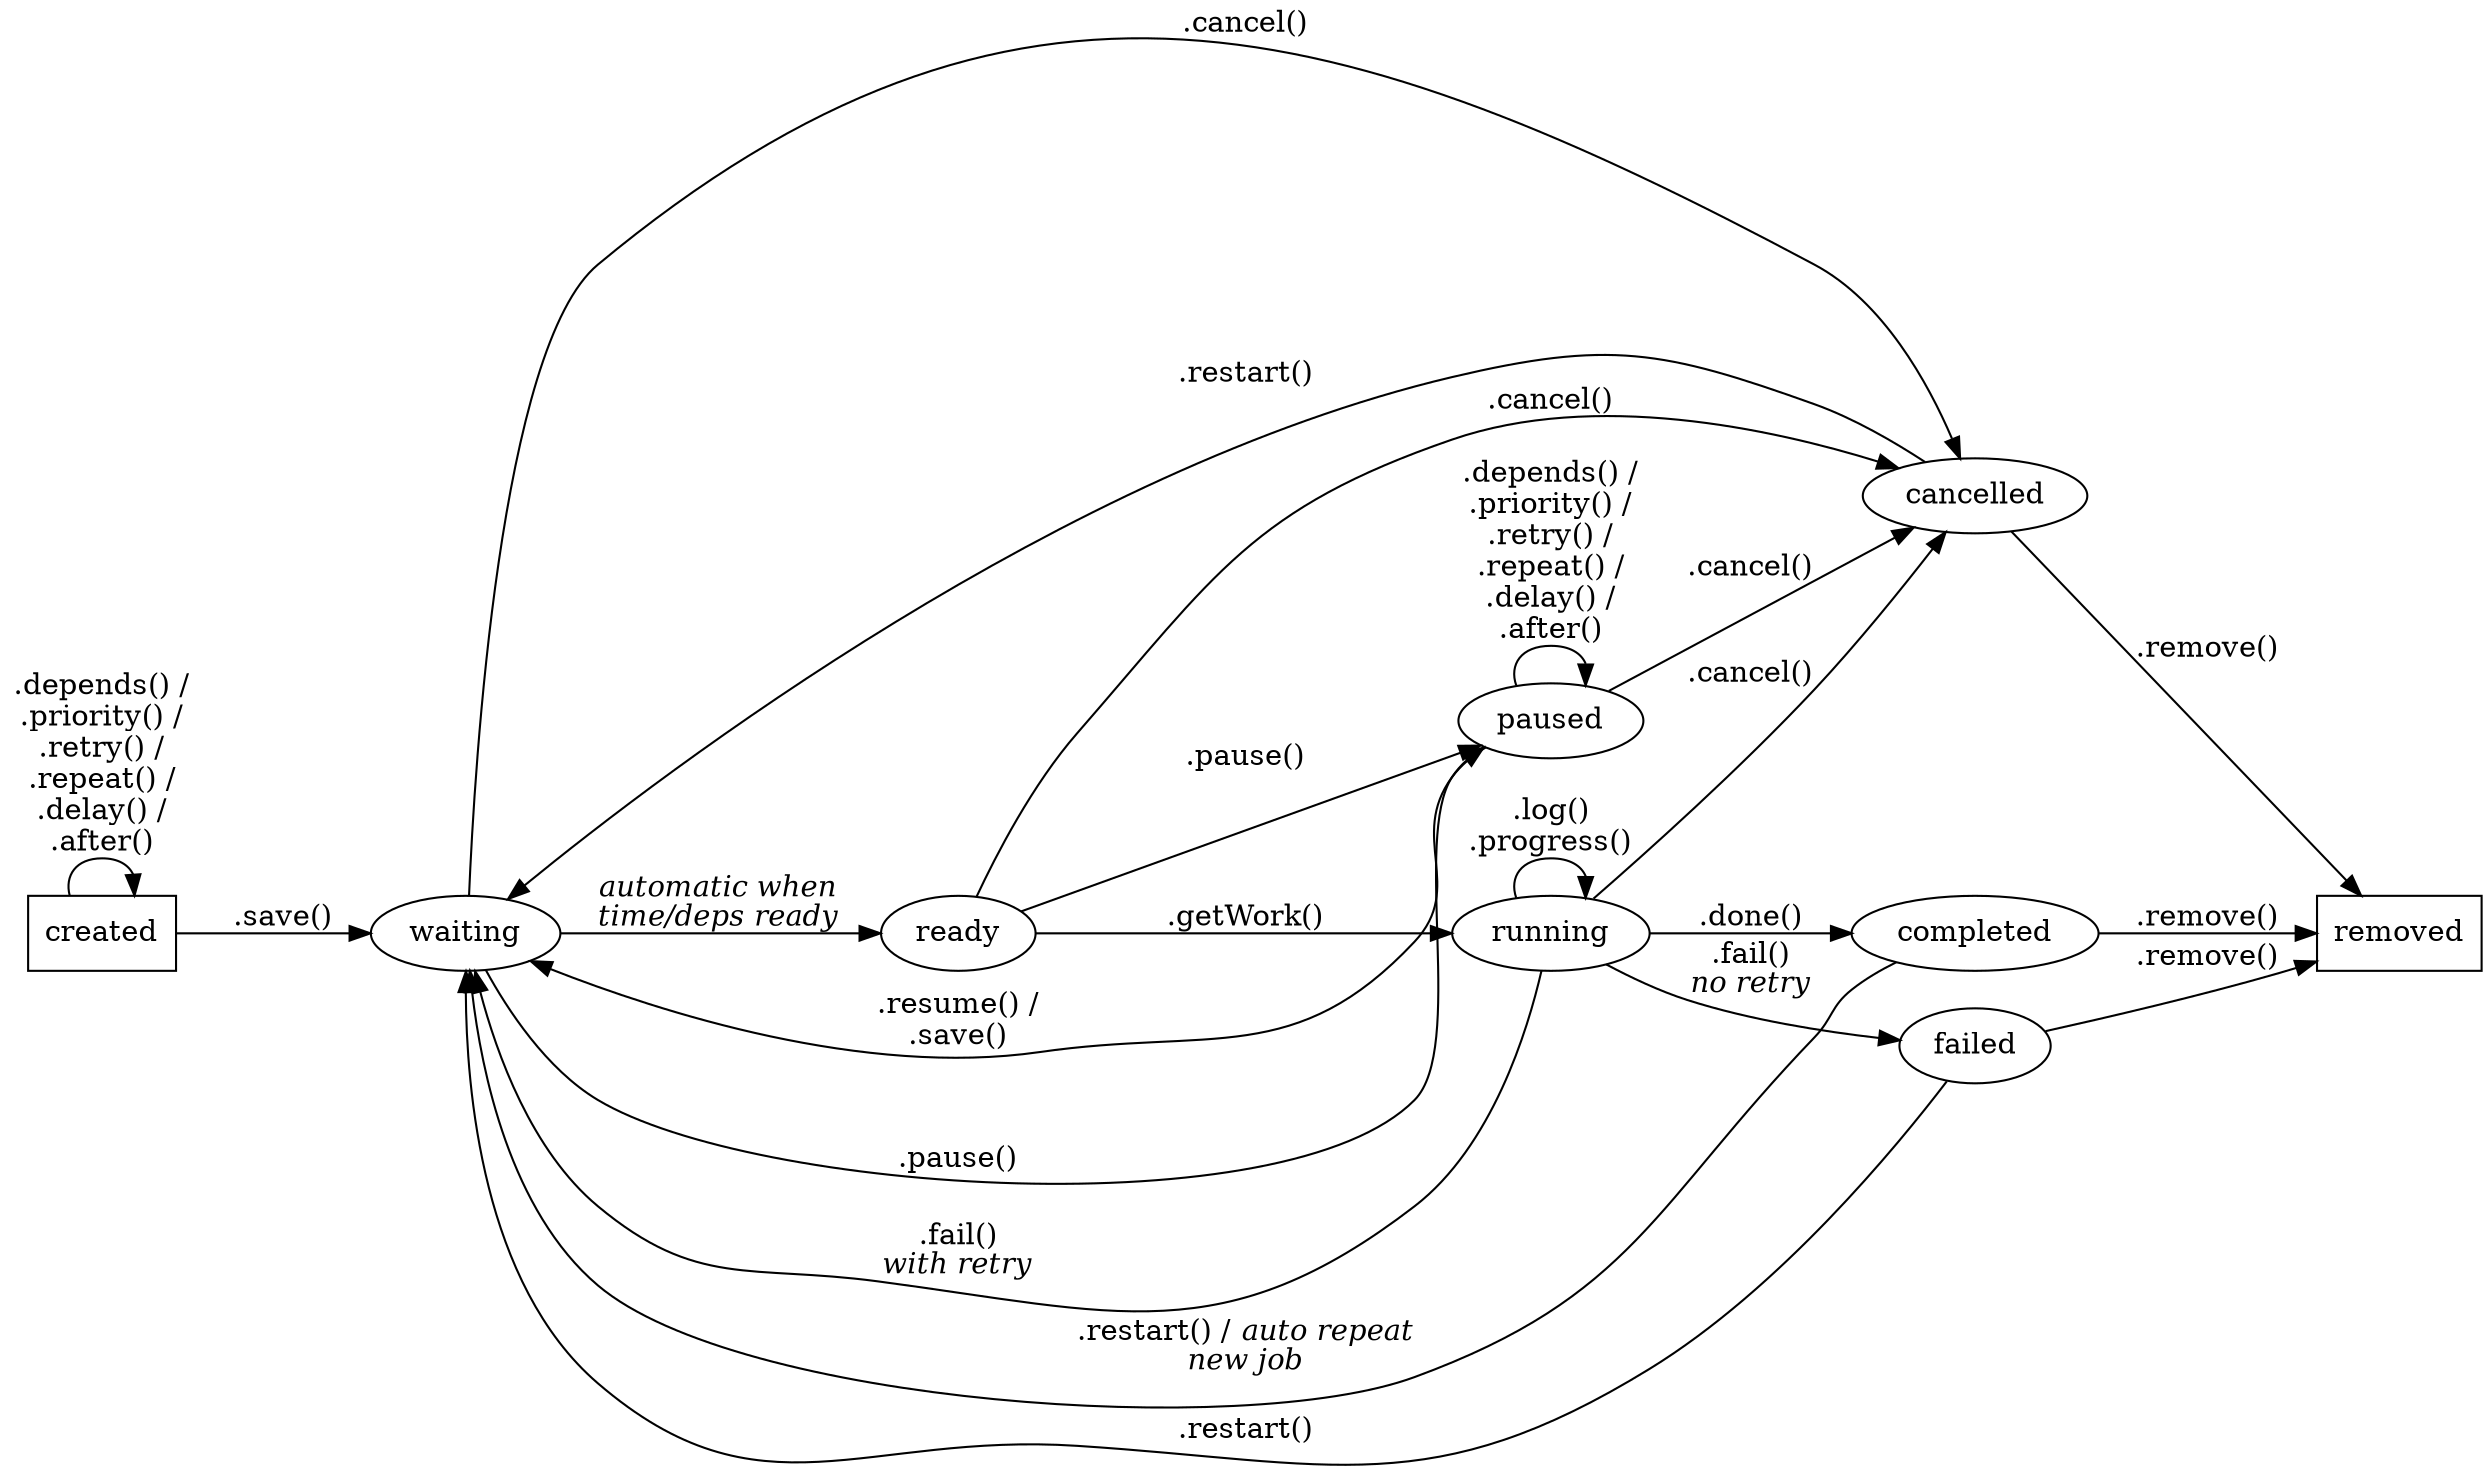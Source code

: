 digraph jobStatus {

  graph [splines="spline" mclimit=1.0 ratio=auto rankdir=LR]

  created [shape=box];
  waiting;
  paused;
  ready;
  running;
  failed;
  cancelled;
  completed;
  removed [shape=box];
  created -> waiting [label=".save()" weight=100.0];
  waiting -> ready [label=<<I>automatic when<br/>time/deps ready</I>> weight=100.0];
  ready -> running [label=".getWork()" weight=100.0];
  running -> completed [label=".done()" weight=100.0];
  running -> failed [label=<.fail()<BR/><I>no retry</I>>];
  running -> waiting [label=<.fail()<BR/><I>with retry</I>>];
  completed -> removed [label=".remove()" weight=100.0];
  running -> cancelled [label=".cancel()"];
  ready -> cancelled [label=".cancel()"];
  waiting -> cancelled [label=".cancel()"];
  paused -> cancelled [label=".cancel()"];
  ready -> paused [label=".pause()"];
  waiting -> paused [label=".pause()"];
  paused -> waiting [label=".resume() /\n.save()"];
  cancelled -> removed [label=".remove()"];
  failed -> removed [label=".remove()"];
  cancelled -> waiting [label=".restart()"];
  completed -> waiting [label=<.restart() / <I>auto repeat</I><BR/><I>new job</I>>];
  failed -> waiting [label=".restart()"];
  created -> created [label=".depends() /\n.priority() /\n.retry() /\n.repeat() /\n.delay() /\n.after()"];
  paused -> paused [label=".depends() /\n.priority() /\n.retry() /\n.repeat() /\n.delay() /\n.after()"];
  running -> running [label=".log()\n.progress()"];
}